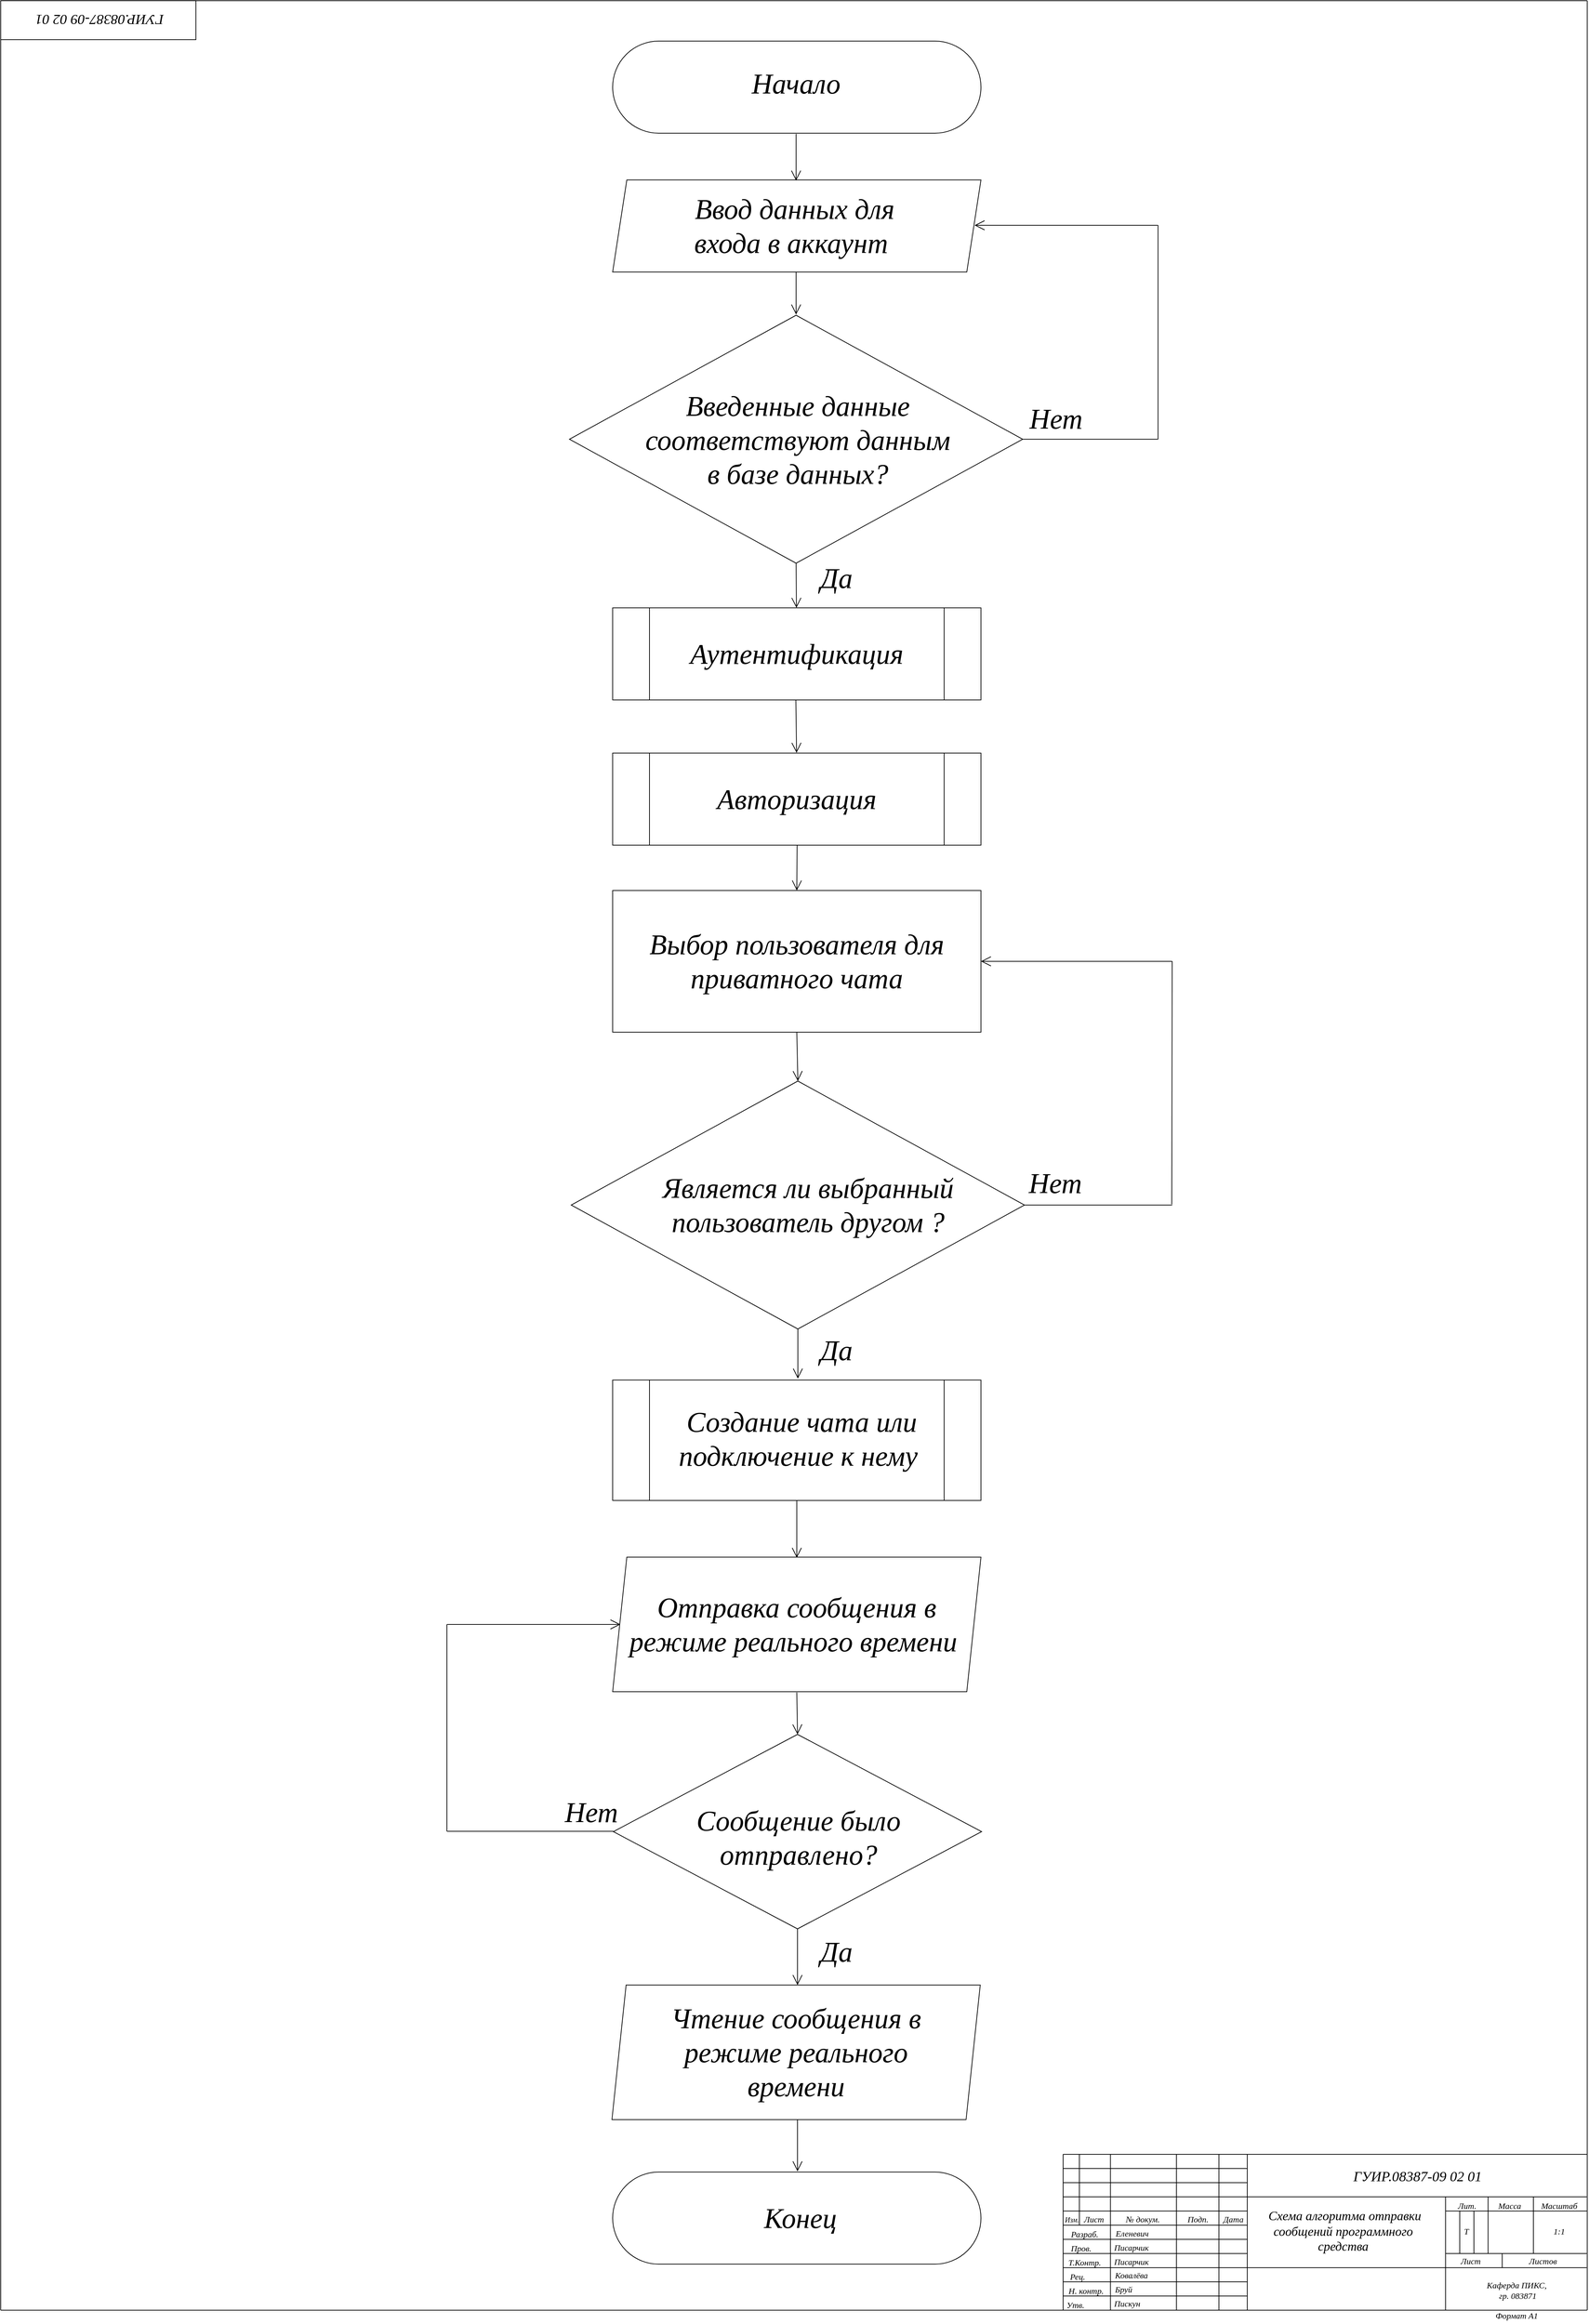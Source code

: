 <mxfile version="22.1.11" type="device">
  <diagram name="Страница — 1" id="rUoEkw3EwaUcdeqqLUP8">
    <mxGraphModel dx="7050" dy="4140" grid="1" gridSize="10" guides="1" tooltips="1" connect="1" arrows="1" fold="1" page="1" pageScale="1" pageWidth="2339" pageHeight="3300" math="0" shadow="0">
      <root>
        <mxCell id="0" />
        <mxCell id="1" parent="0" />
        <mxCell id="st2RlxZNLDCewE1ghR0t-10" value="" style="shape=process;whiteSpace=wrap;html=1;backgroundOutline=1;fontFamily=GOST type B;fontStyle=2" parent="1" vertex="1">
          <mxGeometry x="944" y="1967" width="520" height="170" as="geometry" />
        </mxCell>
        <mxCell id="st2RlxZNLDCewE1ghR0t-3" value="" style="shape=parallelogram;perimeter=parallelogramPerimeter;whiteSpace=wrap;html=1;fixedSize=1;fontFamily=GOST type B;fontStyle=2" parent="1" vertex="1">
          <mxGeometry x="944" y="273" width="520" height="130" as="geometry" />
        </mxCell>
        <mxCell id="st2RlxZNLDCewE1ghR0t-2" value="" style="rounded=1;whiteSpace=wrap;html=1;arcSize=50;fontFamily=GOST type B;fontStyle=2" parent="1" vertex="1">
          <mxGeometry x="944" y="3085" width="520" height="130" as="geometry" />
        </mxCell>
        <mxCell id="st2RlxZNLDCewE1ghR0t-1" value="" style="rounded=1;whiteSpace=wrap;html=1;arcSize=50;fontFamily=GOST type B;spacing=2;rotation=0;fontStyle=2" parent="1" vertex="1">
          <mxGeometry x="944" y="77" width="520" height="130" as="geometry" />
        </mxCell>
        <mxCell id="3B3FaR6OrWppaIp_lwUA-4" value="&lt;font style=&quot;font-size: 40px;&quot;&gt;Начало&lt;/font&gt;" style="text;html=1;strokeColor=none;fillColor=none;align=center;verticalAlign=middle;whiteSpace=wrap;rounded=0;fontFamily=GOST type B;fontStyle=2" parent="1" vertex="1">
          <mxGeometry x="1128" y="107" width="150" height="60" as="geometry" />
        </mxCell>
        <mxCell id="3B3FaR6OrWppaIp_lwUA-62" value="&lt;font style=&quot;font-size: 40px;&quot;&gt;Создание чата или подключение к нему&amp;nbsp;&lt;/font&gt;" style="text;html=1;strokeColor=none;fillColor=none;align=center;verticalAlign=middle;whiteSpace=wrap;rounded=0;fontFamily=GOST type B;fontStyle=2" parent="1" vertex="1">
          <mxGeometry x="987.12" y="1987.5" width="447.5" height="125" as="geometry" />
        </mxCell>
        <mxCell id="3B3FaR6OrWppaIp_lwUA-81" value="&lt;font style=&quot;font-size: 40px;&quot;&gt;Конец&lt;/font&gt;" style="text;html=1;strokeColor=none;fillColor=none;align=center;verticalAlign=middle;whiteSpace=wrap;rounded=0;fontFamily=GOST type B;fontStyle=2" parent="1" vertex="1">
          <mxGeometry x="1178.5" y="3135" width="60" height="30" as="geometry" />
        </mxCell>
        <mxCell id="3B3FaR6OrWppaIp_lwUA-92" value="" style="endArrow=none;html=1;rounded=0;fontFamily=GOST type B;fontStyle=2" parent="1" edge="1">
          <mxGeometry width="50" height="50" relative="1" as="geometry">
            <mxPoint x="80" y="3280" as="sourcePoint" />
            <mxPoint x="80" y="20" as="targetPoint" />
          </mxGeometry>
        </mxCell>
        <mxCell id="3B3FaR6OrWppaIp_lwUA-93" value="" style="endArrow=none;html=1;rounded=0;fontFamily=GOST type B;fontStyle=2" parent="1" edge="1">
          <mxGeometry width="50" height="50" relative="1" as="geometry">
            <mxPoint x="80" y="20" as="sourcePoint" />
            <mxPoint x="2320" y="20" as="targetPoint" />
          </mxGeometry>
        </mxCell>
        <mxCell id="3B3FaR6OrWppaIp_lwUA-94" value="" style="endArrow=none;html=1;rounded=0;fontFamily=GOST type B;fontStyle=2" parent="1" edge="1">
          <mxGeometry width="50" height="50" relative="1" as="geometry">
            <mxPoint x="2320" y="3280" as="sourcePoint" />
            <mxPoint x="2320" y="20" as="targetPoint" />
          </mxGeometry>
        </mxCell>
        <mxCell id="3B3FaR6OrWppaIp_lwUA-95" value="" style="endArrow=none;html=1;rounded=0;fontFamily=GOST type B;fontStyle=2" parent="1" edge="1">
          <mxGeometry width="50" height="50" relative="1" as="geometry">
            <mxPoint x="80" y="3280" as="sourcePoint" />
            <mxPoint x="2320" y="3280" as="targetPoint" />
          </mxGeometry>
        </mxCell>
        <mxCell id="3B3FaR6OrWppaIp_lwUA-96" value="" style="group;labelBackgroundColor=none;fontFamily=GOST type B;fontStyle=2" parent="1" vertex="1" connectable="0">
          <mxGeometry x="1580" y="3060" width="740" height="238" as="geometry" />
        </mxCell>
        <mxCell id="3B3FaR6OrWppaIp_lwUA-97" value="" style="endArrow=none;html=1;rounded=0;labelBackgroundColor=none;fontColor=default;fontFamily=GOST type B;fontStyle=2" parent="3B3FaR6OrWppaIp_lwUA-96" edge="1">
          <mxGeometry width="50" height="50" relative="1" as="geometry">
            <mxPoint y="220" as="sourcePoint" />
            <mxPoint as="targetPoint" />
          </mxGeometry>
        </mxCell>
        <mxCell id="3B3FaR6OrWppaIp_lwUA-98" value="" style="endArrow=none;html=1;rounded=0;labelBackgroundColor=none;fontColor=default;fontFamily=GOST type B;fontStyle=2" parent="3B3FaR6OrWppaIp_lwUA-96" edge="1">
          <mxGeometry width="50" height="50" relative="1" as="geometry">
            <mxPoint as="sourcePoint" />
            <mxPoint x="740" as="targetPoint" />
          </mxGeometry>
        </mxCell>
        <mxCell id="3B3FaR6OrWppaIp_lwUA-99" value="" style="endArrow=none;html=1;rounded=0;labelBackgroundColor=none;fontColor=default;fontFamily=GOST type B;fontStyle=2" parent="3B3FaR6OrWppaIp_lwUA-96" edge="1">
          <mxGeometry width="50" height="50" relative="1" as="geometry">
            <mxPoint x="540" y="220.01" as="sourcePoint" />
            <mxPoint x="540" y="60.01" as="targetPoint" />
          </mxGeometry>
        </mxCell>
        <mxCell id="3B3FaR6OrWppaIp_lwUA-100" value="" style="endArrow=none;html=1;rounded=0;labelBackgroundColor=none;fontColor=default;fontFamily=GOST type B;fontStyle=2" parent="3B3FaR6OrWppaIp_lwUA-96" edge="1">
          <mxGeometry width="50" height="50" relative="1" as="geometry">
            <mxPoint x="260" y="220" as="sourcePoint" />
            <mxPoint x="260" as="targetPoint" />
          </mxGeometry>
        </mxCell>
        <mxCell id="3B3FaR6OrWppaIp_lwUA-101" value="" style="endArrow=none;html=1;rounded=0;labelBackgroundColor=none;fontColor=default;fontFamily=GOST type B;fontStyle=2" parent="3B3FaR6OrWppaIp_lwUA-96" edge="1">
          <mxGeometry width="50" height="50" relative="1" as="geometry">
            <mxPoint x="220" y="220" as="sourcePoint" />
            <mxPoint x="220" as="targetPoint" />
          </mxGeometry>
        </mxCell>
        <mxCell id="3B3FaR6OrWppaIp_lwUA-102" value="" style="endArrow=none;html=1;rounded=0;labelBackgroundColor=none;fontColor=default;fontFamily=GOST type B;fontStyle=2" parent="3B3FaR6OrWppaIp_lwUA-96" edge="1">
          <mxGeometry width="50" height="50" relative="1" as="geometry">
            <mxPoint x="160" y="220.01" as="sourcePoint" />
            <mxPoint x="160" y="0.01" as="targetPoint" />
          </mxGeometry>
        </mxCell>
        <mxCell id="3B3FaR6OrWppaIp_lwUA-103" value="" style="endArrow=none;html=1;rounded=0;labelBackgroundColor=none;fontColor=default;fontFamily=GOST type B;fontStyle=2" parent="3B3FaR6OrWppaIp_lwUA-96" edge="1">
          <mxGeometry width="50" height="50" relative="1" as="geometry">
            <mxPoint x="66.83" y="220.01" as="sourcePoint" />
            <mxPoint x="66.83" y="0.01" as="targetPoint" />
          </mxGeometry>
        </mxCell>
        <mxCell id="3B3FaR6OrWppaIp_lwUA-104" value="" style="endArrow=none;html=1;rounded=0;labelBackgroundColor=none;fontColor=default;fontFamily=GOST type B;fontStyle=2" parent="3B3FaR6OrWppaIp_lwUA-96" edge="1">
          <mxGeometry width="50" height="50" relative="1" as="geometry">
            <mxPoint x="23" y="100" as="sourcePoint" />
            <mxPoint x="23" as="targetPoint" />
          </mxGeometry>
        </mxCell>
        <mxCell id="3B3FaR6OrWppaIp_lwUA-105" value="" style="endArrow=none;html=1;rounded=0;labelBackgroundColor=none;fontColor=default;fontFamily=GOST type B;fontStyle=2" parent="3B3FaR6OrWppaIp_lwUA-96" edge="1">
          <mxGeometry width="50" height="50" relative="1" as="geometry">
            <mxPoint x="260" y="20" as="sourcePoint" />
            <mxPoint y="20" as="targetPoint" />
          </mxGeometry>
        </mxCell>
        <mxCell id="3B3FaR6OrWppaIp_lwUA-106" value="" style="endArrow=none;html=1;rounded=0;labelBackgroundColor=none;fontColor=default;fontFamily=GOST type B;fontStyle=2" parent="3B3FaR6OrWppaIp_lwUA-96" edge="1">
          <mxGeometry width="50" height="50" relative="1" as="geometry">
            <mxPoint x="260" y="40" as="sourcePoint" />
            <mxPoint y="40" as="targetPoint" />
          </mxGeometry>
        </mxCell>
        <mxCell id="3B3FaR6OrWppaIp_lwUA-107" value="" style="endArrow=none;html=1;rounded=0;labelBackgroundColor=none;fontColor=default;fontFamily=GOST type B;fontStyle=2" parent="3B3FaR6OrWppaIp_lwUA-96" edge="1">
          <mxGeometry width="50" height="50" relative="1" as="geometry">
            <mxPoint x="260" y="60" as="sourcePoint" />
            <mxPoint y="60" as="targetPoint" />
          </mxGeometry>
        </mxCell>
        <mxCell id="3B3FaR6OrWppaIp_lwUA-108" value="" style="endArrow=none;html=1;rounded=0;fontFamily=GOST type B;labelBackgroundColor=none;fontColor=default;fontStyle=2" parent="3B3FaR6OrWppaIp_lwUA-96" edge="1">
          <mxGeometry width="50" height="50" relative="1" as="geometry">
            <mxPoint x="260" y="80" as="sourcePoint" />
            <mxPoint y="80" as="targetPoint" />
          </mxGeometry>
        </mxCell>
        <mxCell id="3B3FaR6OrWppaIp_lwUA-109" value="" style="endArrow=none;html=1;rounded=0;fontFamily=GOST type B;labelBackgroundColor=none;fontColor=default;fontStyle=2" parent="3B3FaR6OrWppaIp_lwUA-96" edge="1">
          <mxGeometry width="50" height="50" relative="1" as="geometry">
            <mxPoint x="260" y="100" as="sourcePoint" />
            <mxPoint y="100" as="targetPoint" />
          </mxGeometry>
        </mxCell>
        <mxCell id="3B3FaR6OrWppaIp_lwUA-110" value="" style="endArrow=none;html=1;rounded=0;fontFamily=GOST type B;labelBackgroundColor=none;fontColor=default;fontStyle=2" parent="3B3FaR6OrWppaIp_lwUA-96" edge="1">
          <mxGeometry width="50" height="50" relative="1" as="geometry">
            <mxPoint x="260" y="120" as="sourcePoint" />
            <mxPoint y="120" as="targetPoint" />
          </mxGeometry>
        </mxCell>
        <mxCell id="3B3FaR6OrWppaIp_lwUA-111" value="" style="endArrow=none;html=1;rounded=0;fontFamily=GOST type B;labelBackgroundColor=none;fontColor=default;fontStyle=2" parent="3B3FaR6OrWppaIp_lwUA-96" edge="1">
          <mxGeometry width="50" height="50" relative="1" as="geometry">
            <mxPoint x="260" y="140" as="sourcePoint" />
            <mxPoint y="140" as="targetPoint" />
          </mxGeometry>
        </mxCell>
        <mxCell id="3B3FaR6OrWppaIp_lwUA-112" value="" style="endArrow=none;html=1;rounded=0;fontFamily=GOST type B;labelBackgroundColor=none;fontColor=default;fontStyle=2" parent="3B3FaR6OrWppaIp_lwUA-96" edge="1">
          <mxGeometry width="50" height="50" relative="1" as="geometry">
            <mxPoint x="260" y="160" as="sourcePoint" />
            <mxPoint y="160" as="targetPoint" />
          </mxGeometry>
        </mxCell>
        <mxCell id="3B3FaR6OrWppaIp_lwUA-113" value="" style="endArrow=none;html=1;rounded=0;fontFamily=GOST type B;labelBackgroundColor=none;fontColor=default;fontStyle=2" parent="3B3FaR6OrWppaIp_lwUA-96" edge="1">
          <mxGeometry width="50" height="50" relative="1" as="geometry">
            <mxPoint x="260" y="180" as="sourcePoint" />
            <mxPoint y="180" as="targetPoint" />
          </mxGeometry>
        </mxCell>
        <mxCell id="3B3FaR6OrWppaIp_lwUA-114" value="" style="endArrow=none;html=1;rounded=0;fontFamily=GOST type B;labelBackgroundColor=none;fontColor=default;fontStyle=2" parent="3B3FaR6OrWppaIp_lwUA-96" edge="1">
          <mxGeometry width="50" height="50" relative="1" as="geometry">
            <mxPoint x="260" y="200" as="sourcePoint" />
            <mxPoint y="200" as="targetPoint" />
          </mxGeometry>
        </mxCell>
        <mxCell id="3B3FaR6OrWppaIp_lwUA-115" value="" style="endArrow=none;html=1;rounded=0;exitX=0.93;exitY=0.476;exitDx=0;exitDy=0;exitPerimeter=0;labelBackgroundColor=none;fontColor=default;fontFamily=GOST type B;fontStyle=2" parent="3B3FaR6OrWppaIp_lwUA-96" edge="1">
          <mxGeometry width="50" height="50" relative="1" as="geometry">
            <mxPoint x="739.254" y="60.009" as="sourcePoint" />
            <mxPoint x="260" y="60" as="targetPoint" />
          </mxGeometry>
        </mxCell>
        <mxCell id="3B3FaR6OrWppaIp_lwUA-116" value="" style="endArrow=none;html=1;rounded=0;exitX=0.93;exitY=0.476;exitDx=0;exitDy=0;exitPerimeter=0;labelBackgroundColor=none;fontColor=default;fontFamily=GOST type B;fontStyle=2" parent="3B3FaR6OrWppaIp_lwUA-96" edge="1">
          <mxGeometry width="50" height="50" relative="1" as="geometry">
            <mxPoint x="739.264" y="160.009" as="sourcePoint" />
            <mxPoint x="260.01" y="160" as="targetPoint" />
          </mxGeometry>
        </mxCell>
        <mxCell id="3B3FaR6OrWppaIp_lwUA-117" value="" style="endArrow=none;html=1;rounded=0;labelBackgroundColor=none;fontColor=default;fontFamily=GOST type B;fontStyle=2" parent="3B3FaR6OrWppaIp_lwUA-96" edge="1">
          <mxGeometry width="50" height="50" relative="1" as="geometry">
            <mxPoint x="740" y="80" as="sourcePoint" />
            <mxPoint x="540" y="80" as="targetPoint" />
          </mxGeometry>
        </mxCell>
        <mxCell id="3B3FaR6OrWppaIp_lwUA-118" value="" style="endArrow=none;html=1;rounded=0;labelBackgroundColor=none;fontColor=default;fontFamily=GOST type B;fontStyle=2" parent="3B3FaR6OrWppaIp_lwUA-96" edge="1">
          <mxGeometry width="50" height="50" relative="1" as="geometry">
            <mxPoint x="739.26" y="140" as="sourcePoint" />
            <mxPoint x="540" y="140" as="targetPoint" />
          </mxGeometry>
        </mxCell>
        <mxCell id="3B3FaR6OrWppaIp_lwUA-119" value="" style="endArrow=none;html=1;rounded=0;labelBackgroundColor=none;fontColor=default;fontFamily=GOST type B;fontStyle=2" parent="3B3FaR6OrWppaIp_lwUA-96" edge="1">
          <mxGeometry width="50" height="50" relative="1" as="geometry">
            <mxPoint x="560" y="140" as="sourcePoint" />
            <mxPoint x="560" y="80" as="targetPoint" />
          </mxGeometry>
        </mxCell>
        <mxCell id="3B3FaR6OrWppaIp_lwUA-120" value="" style="endArrow=none;html=1;rounded=0;labelBackgroundColor=none;fontColor=default;fontFamily=GOST type B;fontStyle=2" parent="3B3FaR6OrWppaIp_lwUA-96" edge="1">
          <mxGeometry width="50" height="50" relative="1" as="geometry">
            <mxPoint x="580" y="140" as="sourcePoint" />
            <mxPoint x="580" y="80" as="targetPoint" />
          </mxGeometry>
        </mxCell>
        <mxCell id="3B3FaR6OrWppaIp_lwUA-121" value="" style="endArrow=none;html=1;rounded=0;labelBackgroundColor=none;fontColor=default;fontFamily=GOST type B;fontStyle=2" parent="3B3FaR6OrWppaIp_lwUA-96" edge="1">
          <mxGeometry width="50" height="50" relative="1" as="geometry">
            <mxPoint x="600" y="140" as="sourcePoint" />
            <mxPoint x="600" y="60" as="targetPoint" />
          </mxGeometry>
        </mxCell>
        <mxCell id="3B3FaR6OrWppaIp_lwUA-122" value="" style="endArrow=none;html=1;rounded=0;labelBackgroundColor=none;fontColor=default;fontFamily=GOST type B;fontStyle=2" parent="3B3FaR6OrWppaIp_lwUA-96" edge="1">
          <mxGeometry width="50" height="50" relative="1" as="geometry">
            <mxPoint x="664" y="140" as="sourcePoint" />
            <mxPoint x="664" y="60" as="targetPoint" />
          </mxGeometry>
        </mxCell>
        <mxCell id="3B3FaR6OrWppaIp_lwUA-123" value="" style="endArrow=none;html=1;rounded=0;labelBackgroundColor=none;fontColor=default;fontFamily=GOST type B;fontStyle=2" parent="3B3FaR6OrWppaIp_lwUA-96" edge="1">
          <mxGeometry width="50" height="50" relative="1" as="geometry">
            <mxPoint x="620" y="160" as="sourcePoint" />
            <mxPoint x="620" y="140" as="targetPoint" />
          </mxGeometry>
        </mxCell>
        <mxCell id="3B3FaR6OrWppaIp_lwUA-124" value="&lt;font style=&quot;font-size: 10px;&quot;&gt;&lt;span&gt;Изм.&lt;/span&gt;&lt;/font&gt;" style="text;html=1;align=center;verticalAlign=middle;resizable=0;points=[];autosize=1;strokeColor=none;fillColor=none;fontFamily=GOST type B;labelBackgroundColor=none;fontStyle=2" parent="3B3FaR6OrWppaIp_lwUA-96" vertex="1">
          <mxGeometry x="-8" y="77" width="40" height="30" as="geometry" />
        </mxCell>
        <mxCell id="3B3FaR6OrWppaIp_lwUA-125" value="&lt;font&gt;&lt;span&gt;Т.Контр.&lt;/span&gt;&lt;/font&gt;" style="text;html=1;align=center;verticalAlign=middle;resizable=0;points=[];autosize=1;strokeColor=none;fillColor=none;fontFamily=GOST type B;labelBackgroundColor=none;fontStyle=2" parent="3B3FaR6OrWppaIp_lwUA-96" vertex="1">
          <mxGeometry x="-5" y="138" width="70" height="30" as="geometry" />
        </mxCell>
        <mxCell id="3B3FaR6OrWppaIp_lwUA-126" value="&lt;font&gt;&lt;span&gt;Рец&lt;/span&gt;&lt;/font&gt;." style="text;html=1;align=center;verticalAlign=middle;resizable=0;points=[];autosize=1;strokeColor=none;fillColor=none;fontFamily=GOST type B;labelBackgroundColor=none;fontStyle=2" parent="3B3FaR6OrWppaIp_lwUA-96" vertex="1">
          <mxGeometry y="158" width="40" height="30" as="geometry" />
        </mxCell>
        <mxCell id="3B3FaR6OrWppaIp_lwUA-127" value="&lt;span&gt;&lt;font&gt;Н. контр.&lt;/font&gt;&lt;/span&gt;" style="text;html=1;align=center;verticalAlign=middle;resizable=0;points=[];autosize=1;strokeColor=none;fillColor=none;fontFamily=GOST type B;labelBackgroundColor=none;fontStyle=2" parent="3B3FaR6OrWppaIp_lwUA-96" vertex="1">
          <mxGeometry x="-3" y="178" width="70" height="30" as="geometry" />
        </mxCell>
        <mxCell id="3B3FaR6OrWppaIp_lwUA-128" value="&lt;font&gt;&lt;span&gt;Утв&lt;/span&gt;&lt;/font&gt;." style="text;html=1;align=center;verticalAlign=middle;resizable=0;points=[];autosize=1;strokeColor=none;fillColor=none;labelBackgroundColor=none;fontFamily=GOST type B;fontStyle=2" parent="3B3FaR6OrWppaIp_lwUA-96" vertex="1">
          <mxGeometry x="-8" y="198" width="50" height="30" as="geometry" />
        </mxCell>
        <mxCell id="3B3FaR6OrWppaIp_lwUA-129" value="&lt;span&gt;&lt;font&gt;№ докум.&lt;/font&gt;&lt;/span&gt;" style="text;html=1;align=center;verticalAlign=middle;resizable=0;points=[];autosize=1;strokeColor=none;fillColor=none;fontFamily=GOST type B;labelBackgroundColor=none;fontStyle=2" parent="3B3FaR6OrWppaIp_lwUA-96" vertex="1">
          <mxGeometry x="77" y="77" width="70" height="30" as="geometry" />
        </mxCell>
        <mxCell id="3B3FaR6OrWppaIp_lwUA-130" value="&lt;font&gt;&lt;span&gt;Еленевич&amp;nbsp;&amp;nbsp;&lt;/span&gt;&lt;/font&gt;" style="text;html=1;align=center;verticalAlign=middle;resizable=0;points=[];autosize=1;strokeColor=none;fillColor=none;fontFamily=GOST type B;labelBackgroundColor=none;fontStyle=2" parent="3B3FaR6OrWppaIp_lwUA-96" vertex="1">
          <mxGeometry x="60" y="97" width="80" height="30" as="geometry" />
        </mxCell>
        <mxCell id="3B3FaR6OrWppaIp_lwUA-131" value="&lt;span&gt;Писарчик&lt;/span&gt;" style="text;html=1;align=center;verticalAlign=middle;resizable=0;points=[];autosize=1;strokeColor=none;fillColor=none;fontFamily=GOST type B;labelBackgroundColor=none;fontStyle=2" parent="3B3FaR6OrWppaIp_lwUA-96" vertex="1">
          <mxGeometry x="61" y="117" width="70" height="30" as="geometry" />
        </mxCell>
        <mxCell id="3B3FaR6OrWppaIp_lwUA-132" value="&lt;font&gt;&lt;span&gt;Бруй&amp;nbsp;&amp;nbsp;&lt;/span&gt;&lt;/font&gt;" style="text;html=1;align=center;verticalAlign=middle;resizable=0;points=[];autosize=1;strokeColor=none;fillColor=none;fontFamily=GOST type B;labelBackgroundColor=none;fontStyle=2" parent="3B3FaR6OrWppaIp_lwUA-96" vertex="1">
          <mxGeometry x="58" y="176" width="60" height="30" as="geometry" />
        </mxCell>
        <mxCell id="3B3FaR6OrWppaIp_lwUA-133" value="&lt;font&gt;&lt;span&gt;Дата&lt;/span&gt;&lt;/font&gt;" style="text;html=1;align=center;verticalAlign=middle;resizable=0;points=[];autosize=1;strokeColor=none;fillColor=none;fontFamily=GOST type B;labelBackgroundColor=none;fontStyle=2" parent="3B3FaR6OrWppaIp_lwUA-96" vertex="1">
          <mxGeometry x="215" y="77" width="50" height="30" as="geometry" />
        </mxCell>
        <mxCell id="3B3FaR6OrWppaIp_lwUA-134" value="&lt;span style=&quot;&quot;&gt;1:1&lt;/span&gt;" style="text;html=1;align=center;verticalAlign=middle;resizable=0;points=[];autosize=1;strokeColor=none;fillColor=none;labelBackgroundColor=none;fontFamily=GOST type B;fontStyle=2" parent="3B3FaR6OrWppaIp_lwUA-96" vertex="1">
          <mxGeometry x="685" y="94" width="30" height="30" as="geometry" />
        </mxCell>
        <mxCell id="3B3FaR6OrWppaIp_lwUA-135" value="&lt;span&gt;Каферда ПИКС,&lt;br&gt;&amp;nbsp;гр. 083871&lt;/span&gt;" style="text;html=1;align=center;verticalAlign=middle;resizable=0;points=[];autosize=1;strokeColor=none;fillColor=none;labelBackgroundColor=none;fontFamily=GOST type B;fontStyle=2" parent="3B3FaR6OrWppaIp_lwUA-96" vertex="1">
          <mxGeometry x="590" y="172" width="100" height="40" as="geometry" />
        </mxCell>
        <mxCell id="3B3FaR6OrWppaIp_lwUA-136" value="&lt;span&gt;&lt;font style=&quot;font-size: 20px;&quot;&gt;ГУИР.08387-09 02 01&lt;/font&gt;&lt;/span&gt;" style="text;html=1;align=center;verticalAlign=middle;resizable=0;points=[];autosize=1;strokeColor=none;fillColor=none;labelBackgroundColor=none;fontFamily=GOST type B;fontStyle=2" parent="3B3FaR6OrWppaIp_lwUA-96" vertex="1">
          <mxGeometry x="400" y="10" width="200" height="40" as="geometry" />
        </mxCell>
        <mxCell id="3B3FaR6OrWppaIp_lwUA-137" value="&lt;span style=&quot;font-size: 18px;&quot;&gt;&lt;font style=&quot;font-size: 18px;&quot;&gt;&amp;nbsp;Схема алгоритма отправки&lt;br&gt;сообщений программного&lt;br&gt;средства&lt;/font&gt;&lt;/span&gt;&lt;span style=&quot;font-size: 18px;&quot;&gt;&lt;font style=&quot;font-size: 18px;&quot;&gt;&lt;br&gt;&lt;/font&gt;&lt;/span&gt;" style="text;html=1;align=center;verticalAlign=middle;resizable=0;points=[];autosize=1;strokeColor=none;fillColor=none;labelBackgroundColor=none;fontFamily=GOST type B;fontStyle=2" parent="3B3FaR6OrWppaIp_lwUA-96" vertex="1">
          <mxGeometry x="275" y="69" width="240" height="80" as="geometry" />
        </mxCell>
        <mxCell id="3B3FaR6OrWppaIp_lwUA-138" value="&lt;span&gt;Формат А1&lt;/span&gt;" style="text;html=1;align=center;verticalAlign=middle;resizable=0;points=[];autosize=1;strokeColor=none;fillColor=none;spacing=0;labelBackgroundColor=none;fontFamily=GOST type B;fontStyle=2" parent="3B3FaR6OrWppaIp_lwUA-96" vertex="1">
          <mxGeometry x="600" y="218" width="80" height="20" as="geometry" />
        </mxCell>
        <mxCell id="3B3FaR6OrWppaIp_lwUA-139" value="&lt;span&gt;Лист&lt;/span&gt;" style="text;html=1;align=center;verticalAlign=middle;resizable=0;points=[];autosize=1;strokeColor=none;fillColor=none;fontFamily=GOST type B;fontStyle=2" parent="3B3FaR6OrWppaIp_lwUA-96" vertex="1">
          <mxGeometry x="18" y="77" width="50" height="30" as="geometry" />
        </mxCell>
        <mxCell id="3B3FaR6OrWppaIp_lwUA-140" value="&lt;font style=&quot;font-size: 12px;&quot;&gt;&lt;font style=&quot;font-size: 12px;&quot;&gt;&lt;span&gt;Разраб&lt;/span&gt;&lt;/font&gt;.&lt;/font&gt;" style="text;html=1;align=center;verticalAlign=middle;resizable=0;points=[];autosize=1;strokeColor=none;fillColor=none;fontFamily=GOST type B;labelBackgroundColor=none;fontStyle=2" parent="1" vertex="1">
          <mxGeometry x="1580" y="3158" width="60" height="30" as="geometry" />
        </mxCell>
        <mxCell id="3B3FaR6OrWppaIp_lwUA-141" value="&lt;span&gt;&lt;font&gt;Пров.&lt;/font&gt;&lt;/span&gt;" style="text;html=1;align=center;verticalAlign=middle;resizable=0;points=[];autosize=1;strokeColor=none;fillColor=none;fontFamily=GOST type B;labelBackgroundColor=none;fontStyle=2" parent="1" vertex="1">
          <mxGeometry x="1580" y="3178" width="50" height="30" as="geometry" />
        </mxCell>
        <mxCell id="3B3FaR6OrWppaIp_lwUA-142" value="&lt;span&gt;&lt;font&gt;Писарчик&lt;/font&gt;&lt;/span&gt;" style="text;html=1;align=center;verticalAlign=middle;resizable=0;points=[];autosize=1;strokeColor=none;fillColor=none;fontFamily=GOST type B;labelBackgroundColor=none;fontStyle=2" parent="1" vertex="1">
          <mxGeometry x="1641" y="3197" width="70" height="30" as="geometry" />
        </mxCell>
        <mxCell id="3B3FaR6OrWppaIp_lwUA-143" value="&lt;span&gt;Пискун&lt;/span&gt;" style="text;html=1;align=center;verticalAlign=middle;resizable=0;points=[];autosize=1;strokeColor=none;fillColor=none;fontFamily=GOST type B;labelBackgroundColor=none;fontStyle=2" parent="1" vertex="1">
          <mxGeometry x="1640" y="3256" width="60" height="30" as="geometry" />
        </mxCell>
        <mxCell id="3B3FaR6OrWppaIp_lwUA-144" value="&lt;span&gt;&lt;font&gt;Подп&lt;/font&gt;&lt;/span&gt;." style="text;html=1;align=center;verticalAlign=middle;resizable=0;points=[];autosize=1;strokeColor=none;fillColor=none;fontFamily=GOST type B;labelBackgroundColor=none;fontStyle=2" parent="1" vertex="1">
          <mxGeometry x="1745" y="3137" width="50" height="30" as="geometry" />
        </mxCell>
        <mxCell id="3B3FaR6OrWppaIp_lwUA-145" value="&lt;span&gt;Лит.&lt;/span&gt;" style="text;html=1;align=center;verticalAlign=middle;resizable=0;points=[];autosize=1;strokeColor=none;fillColor=none;labelBackgroundColor=none;fontFamily=GOST type B;fontStyle=2" parent="1" vertex="1">
          <mxGeometry x="2125" y="3118" width="50" height="30" as="geometry" />
        </mxCell>
        <mxCell id="3B3FaR6OrWppaIp_lwUA-146" value="&lt;span&gt;&lt;font&gt;Масса&lt;/font&gt;&lt;/span&gt;" style="text;html=1;align=center;verticalAlign=middle;resizable=0;points=[];autosize=1;strokeColor=none;fillColor=none;labelBackgroundColor=none;fontFamily=GOST type B;fontStyle=2" parent="1" vertex="1">
          <mxGeometry x="2185" y="3118" width="50" height="30" as="geometry" />
        </mxCell>
        <mxCell id="3B3FaR6OrWppaIp_lwUA-147" value="&lt;span&gt;Масштаб&lt;/span&gt;" style="text;html=1;align=center;verticalAlign=middle;resizable=0;points=[];autosize=1;strokeColor=none;fillColor=none;labelBackgroundColor=none;fontFamily=GOST type B;fontStyle=2" parent="1" vertex="1">
          <mxGeometry x="2245" y="3118" width="70" height="30" as="geometry" />
        </mxCell>
        <mxCell id="3B3FaR6OrWppaIp_lwUA-148" value="&lt;span&gt;Т&lt;/span&gt;" style="text;html=1;align=center;verticalAlign=middle;resizable=0;points=[];autosize=1;strokeColor=none;fillColor=none;labelBackgroundColor=none;fontFamily=GOST type B;fontStyle=2" parent="1" vertex="1">
          <mxGeometry x="2134" y="3154" width="30" height="30" as="geometry" />
        </mxCell>
        <mxCell id="3B3FaR6OrWppaIp_lwUA-149" value="&lt;span&gt;Лист&lt;/span&gt;" style="text;html=1;align=center;verticalAlign=middle;resizable=0;points=[];autosize=1;strokeColor=none;fillColor=none;labelBackgroundColor=none;fontFamily=GOST type B;fontStyle=2" parent="1" vertex="1">
          <mxGeometry x="2130" y="3196" width="50" height="30" as="geometry" />
        </mxCell>
        <mxCell id="3B3FaR6OrWppaIp_lwUA-150" value="&lt;span&gt;Листов&lt;/span&gt;" style="text;html=1;align=center;verticalAlign=middle;resizable=0;points=[];autosize=1;strokeColor=none;fillColor=none;labelBackgroundColor=none;fontFamily=GOST type B;fontStyle=2" parent="1" vertex="1">
          <mxGeometry x="2227" y="3196" width="60" height="30" as="geometry" />
        </mxCell>
        <mxCell id="3B3FaR6OrWppaIp_lwUA-154" value="&lt;span&gt;&lt;font style=&quot;font-size: 20px;&quot;&gt;ГУИР.08387-09 02 01&lt;/font&gt;&lt;/span&gt;" style="text;html=1;align=center;verticalAlign=middle;resizable=0;points=[];autosize=1;strokeColor=none;fillColor=none;flipH=1;flipV=1;rotation=180;fontFamily=GOST type B;fontStyle=2" parent="1" vertex="1">
          <mxGeometry x="120" y="27.44" width="200" height="40" as="geometry" />
        </mxCell>
        <mxCell id="Xw6Lpqs8m2RWPdleDSQT-4" value="" style="endArrow=open;endFill=1;endSize=12;html=1;rounded=0;exitX=0.498;exitY=1.003;exitDx=0;exitDy=0;exitPerimeter=0;entryX=0.498;entryY=-0.003;entryDx=0;entryDy=0;entryPerimeter=0;fontFamily=GOST type B;fontStyle=2" parent="1" edge="1">
          <mxGeometry width="160" relative="1" as="geometry">
            <mxPoint x="1202.68" y="1007.39" as="sourcePoint" />
            <mxPoint x="1203.68" y="1081.64" as="targetPoint" />
          </mxGeometry>
        </mxCell>
        <mxCell id="Xw6Lpqs8m2RWPdleDSQT-5" value="" style="endArrow=open;endFill=1;endSize=12;html=1;rounded=0;exitX=0.5;exitY=1;exitDx=0;exitDy=0;entryX=0.5;entryY=0;entryDx=0;entryDy=0;fontFamily=GOST type B;fontStyle=2" parent="1" target="Xw6Lpqs8m2RWPdleDSQT-12" edge="1">
          <mxGeometry width="160" relative="1" as="geometry">
            <mxPoint x="1204.5" y="1202" as="sourcePoint" />
            <mxPoint x="1226.5" y="1294" as="targetPoint" />
          </mxGeometry>
        </mxCell>
        <mxCell id="Xw6Lpqs8m2RWPdleDSQT-10" value="" style="rhombus;whiteSpace=wrap;html=1;fontFamily=GOST type B;fontStyle=2" parent="1" vertex="1">
          <mxGeometry x="883" y="464" width="640" height="350" as="geometry" />
        </mxCell>
        <mxCell id="Xw6Lpqs8m2RWPdleDSQT-11" value="&lt;font style=&quot;font-size: 40px;&quot;&gt;Введенные данные соответствуют данным в базе данных?&lt;/font&gt;" style="text;html=1;strokeColor=none;fillColor=none;align=center;verticalAlign=middle;whiteSpace=wrap;rounded=0;fontFamily=GOST type B;fontStyle=2" parent="1" vertex="1">
          <mxGeometry x="984.25" y="552" width="442.5" height="175" as="geometry" />
        </mxCell>
        <mxCell id="Xw6Lpqs8m2RWPdleDSQT-12" value="&lt;span style=&quot;font-size: 40px;&quot;&gt;Выбор пользователя для приватного чата&lt;/span&gt;" style="rounded=0;whiteSpace=wrap;html=1;fontFamily=GOST type B;fontStyle=2" parent="1" vertex="1">
          <mxGeometry x="944" y="1276" width="520" height="200" as="geometry" />
        </mxCell>
        <mxCell id="Xw6Lpqs8m2RWPdleDSQT-13" value="" style="rhombus;whiteSpace=wrap;html=1;fontFamily=GOST type B;fontStyle=2" parent="1" vertex="1">
          <mxGeometry x="885.5" y="1545" width="640" height="350" as="geometry" />
        </mxCell>
        <mxCell id="Xw6Lpqs8m2RWPdleDSQT-14" value="&lt;span style=&quot;font-size: 40px;&quot;&gt;Является ли выбранный пользователь другом ?&lt;/span&gt;" style="text;html=1;strokeColor=none;fillColor=none;align=center;verticalAlign=middle;whiteSpace=wrap;rounded=0;fontFamily=GOST type B;fontStyle=2" parent="1" vertex="1">
          <mxGeometry x="973" y="1626.5" width="494.25" height="187" as="geometry" />
        </mxCell>
        <mxCell id="Xw6Lpqs8m2RWPdleDSQT-15" value="" style="rhombus;whiteSpace=wrap;html=1;fontFamily=GOST type B;fontStyle=2" parent="1" vertex="1">
          <mxGeometry x="945" y="2467.25" width="520" height="274.5" as="geometry" />
        </mxCell>
        <mxCell id="Xw6Lpqs8m2RWPdleDSQT-16" value="&lt;span style=&quot;font-size: 40px;&quot;&gt;Сообщение было отправлено?&lt;/span&gt;" style="text;html=1;strokeColor=none;fillColor=none;align=center;verticalAlign=middle;whiteSpace=wrap;rounded=0;fontFamily=GOST type B;fontStyle=2" parent="1" vertex="1">
          <mxGeometry x="984.5" y="2525" width="442.5" height="175" as="geometry" />
        </mxCell>
        <mxCell id="Xw6Lpqs8m2RWPdleDSQT-23" value="" style="endArrow=open;endFill=1;endSize=12;html=1;rounded=0;exitX=0.5;exitY=1;exitDx=0;exitDy=0;entryX=0.5;entryY=0;entryDx=0;entryDy=0;fontFamily=GOST type B;fontStyle=2" parent="1" source="Xw6Lpqs8m2RWPdleDSQT-10" edge="1">
          <mxGeometry width="160" relative="1" as="geometry">
            <mxPoint x="1203" y="824" as="sourcePoint" />
            <mxPoint x="1203.5" y="877" as="targetPoint" />
          </mxGeometry>
        </mxCell>
        <mxCell id="Xw6Lpqs8m2RWPdleDSQT-24" value="" style="endArrow=open;endFill=1;endSize=12;html=1;rounded=0;exitX=0.5;exitY=1;exitDx=0;exitDy=0;entryX=0.5;entryY=0;entryDx=0;entryDy=0;fontFamily=GOST type B;fontStyle=2" parent="1" edge="1">
          <mxGeometry width="160" relative="1" as="geometry">
            <mxPoint x="1203" y="403" as="sourcePoint" />
            <mxPoint x="1203" y="463" as="targetPoint" />
          </mxGeometry>
        </mxCell>
        <mxCell id="Xw6Lpqs8m2RWPdleDSQT-25" value="" style="endArrow=open;endFill=1;endSize=12;html=1;rounded=0;exitX=0.5;exitY=1;exitDx=0;exitDy=0;entryX=0.5;entryY=0;entryDx=0;entryDy=0;exitPerimeter=0;fontFamily=GOST type B;fontStyle=2" parent="1" edge="1">
          <mxGeometry width="160" relative="1" as="geometry">
            <mxPoint x="1203" y="208" as="sourcePoint" />
            <mxPoint x="1203" y="274" as="targetPoint" />
          </mxGeometry>
        </mxCell>
        <mxCell id="Xw6Lpqs8m2RWPdleDSQT-26" value="" style="endArrow=open;endFill=1;endSize=12;html=1;rounded=0;entryX=0.5;entryY=0;entryDx=0;entryDy=0;exitX=0.5;exitY=1;exitDx=0;exitDy=0;fontFamily=GOST type B;fontStyle=2" parent="1" source="Xw6Lpqs8m2RWPdleDSQT-12" target="Xw6Lpqs8m2RWPdleDSQT-13" edge="1">
          <mxGeometry width="160" relative="1" as="geometry">
            <mxPoint x="1194" y="1524" as="sourcePoint" />
            <mxPoint x="1203.5" y="1614" as="targetPoint" />
          </mxGeometry>
        </mxCell>
        <mxCell id="Xw6Lpqs8m2RWPdleDSQT-28" value="" style="endArrow=open;endFill=1;endSize=12;html=1;rounded=0;exitX=0.5;exitY=1;exitDx=0;exitDy=0;entryX=0.5;entryY=0;entryDx=0;entryDy=0;fontFamily=GOST type B;fontStyle=2" parent="1" source="Xw6Lpqs8m2RWPdleDSQT-13" edge="1">
          <mxGeometry width="160" relative="1" as="geometry">
            <mxPoint x="1244" y="1962.5" as="sourcePoint" />
            <mxPoint x="1205.5" y="1965" as="targetPoint" />
          </mxGeometry>
        </mxCell>
        <mxCell id="Xw6Lpqs8m2RWPdleDSQT-29" value="" style="endArrow=open;endFill=1;endSize=12;html=1;rounded=0;exitX=0.5;exitY=1;exitDx=0;exitDy=0;entryX=0.5;entryY=0;entryDx=0;entryDy=0;fontFamily=GOST type B;fontStyle=2" parent="1" source="st2RlxZNLDCewE1ghR0t-10" edge="1">
          <mxGeometry width="160" relative="1" as="geometry">
            <mxPoint x="1205.5" y="2115" as="sourcePoint" />
            <mxPoint x="1204" y="2218" as="targetPoint" />
          </mxGeometry>
        </mxCell>
        <mxCell id="Xw6Lpqs8m2RWPdleDSQT-30" value="" style="endArrow=open;endFill=1;endSize=12;html=1;rounded=0;exitX=0.5;exitY=1;exitDx=0;exitDy=0;entryX=0.5;entryY=0;entryDx=0;entryDy=0;fontFamily=GOST type B;fontStyle=2" parent="1" target="Xw6Lpqs8m2RWPdleDSQT-15" edge="1">
          <mxGeometry width="160" relative="1" as="geometry">
            <mxPoint x="1204" y="2408" as="sourcePoint" />
            <mxPoint x="1214.42" y="2608" as="targetPoint" />
          </mxGeometry>
        </mxCell>
        <mxCell id="Xw6Lpqs8m2RWPdleDSQT-33" value="" style="endArrow=open;endFill=1;endSize=12;html=1;rounded=0;entryX=1;entryY=0.5;entryDx=0;entryDy=0;fontFamily=GOST type B;fontStyle=2" parent="1" edge="1">
          <mxGeometry width="160" relative="1" as="geometry">
            <mxPoint x="1714" y="337" as="sourcePoint" />
            <mxPoint x="1455" y="337.0" as="targetPoint" />
          </mxGeometry>
        </mxCell>
        <mxCell id="Xw6Lpqs8m2RWPdleDSQT-34" value="" style="endArrow=none;html=1;rounded=0;exitX=1;exitY=0.5;exitDx=0;exitDy=0;fontFamily=GOST type B;fontStyle=2" parent="1" source="Xw6Lpqs8m2RWPdleDSQT-10" edge="1">
          <mxGeometry width="50" height="50" relative="1" as="geometry">
            <mxPoint x="1525.5" y="647" as="sourcePoint" />
            <mxPoint x="1714" y="639" as="targetPoint" />
          </mxGeometry>
        </mxCell>
        <mxCell id="Xw6Lpqs8m2RWPdleDSQT-35" value="" style="endArrow=none;html=1;rounded=0;fontFamily=GOST type B;fontStyle=2" parent="1" edge="1">
          <mxGeometry width="50" height="50" relative="1" as="geometry">
            <mxPoint x="1714" y="639" as="sourcePoint" />
            <mxPoint x="1714" y="337" as="targetPoint" />
          </mxGeometry>
        </mxCell>
        <mxCell id="Xw6Lpqs8m2RWPdleDSQT-37" value="" style="endArrow=open;endFill=1;endSize=12;html=1;rounded=0;entryX=1;entryY=0.5;entryDx=0;entryDy=0;fontFamily=GOST type B;fontStyle=2" parent="1" edge="1">
          <mxGeometry width="160" relative="1" as="geometry">
            <mxPoint x="1734" y="1376" as="sourcePoint" />
            <mxPoint x="1464" y="1376" as="targetPoint" />
          </mxGeometry>
        </mxCell>
        <mxCell id="Xw6Lpqs8m2RWPdleDSQT-38" value="" style="endArrow=none;html=1;rounded=0;exitX=1;exitY=0.5;exitDx=0;exitDy=0;fontFamily=GOST type B;fontStyle=2" parent="1" source="Xw6Lpqs8m2RWPdleDSQT-13" edge="1">
          <mxGeometry width="50" height="50" relative="1" as="geometry">
            <mxPoint x="1542.39" y="1719" as="sourcePoint" />
            <mxPoint x="1734" y="1720" as="targetPoint" />
          </mxGeometry>
        </mxCell>
        <mxCell id="Xw6Lpqs8m2RWPdleDSQT-39" value="" style="endArrow=none;html=1;rounded=0;fontFamily=GOST type B;fontStyle=2" parent="1" edge="1">
          <mxGeometry width="50" height="50" relative="1" as="geometry">
            <mxPoint x="1733.39" y="1719" as="sourcePoint" />
            <mxPoint x="1734" y="1376" as="targetPoint" />
          </mxGeometry>
        </mxCell>
        <mxCell id="Xw6Lpqs8m2RWPdleDSQT-40" value="" style="endArrow=open;endFill=1;endSize=12;html=1;rounded=0;fontFamily=GOST type B;fontStyle=2" parent="1" edge="1">
          <mxGeometry width="160" relative="1" as="geometry">
            <mxPoint x="710" y="2312" as="sourcePoint" />
            <mxPoint x="955" y="2312" as="targetPoint" />
          </mxGeometry>
        </mxCell>
        <mxCell id="Xw6Lpqs8m2RWPdleDSQT-42" value="" style="endArrow=none;html=1;rounded=0;entryX=0;entryY=0.5;entryDx=0;entryDy=0;fontFamily=GOST type B;fontStyle=2" parent="1" edge="1">
          <mxGeometry width="50" height="50" relative="1" as="geometry">
            <mxPoint x="710" y="2604" as="sourcePoint" />
            <mxPoint x="945" y="2604" as="targetPoint" />
          </mxGeometry>
        </mxCell>
        <mxCell id="Xw6Lpqs8m2RWPdleDSQT-44" value="" style="endArrow=none;html=1;rounded=0;fontFamily=GOST type B;fontStyle=2" parent="1" edge="1">
          <mxGeometry width="50" height="50" relative="1" as="geometry">
            <mxPoint x="710" y="2604" as="sourcePoint" />
            <mxPoint x="710" y="2312" as="targetPoint" />
          </mxGeometry>
        </mxCell>
        <mxCell id="Xw6Lpqs8m2RWPdleDSQT-48" value="&lt;span style=&quot;font-size: 40px;&quot;&gt;Да&lt;/span&gt;" style="text;html=1;strokeColor=none;fillColor=none;align=center;verticalAlign=middle;whiteSpace=wrap;rounded=0;fontFamily=GOST type B;fontStyle=2" parent="1" vertex="1">
          <mxGeometry x="1210" y="805" width="100" height="60" as="geometry" />
        </mxCell>
        <mxCell id="Xw6Lpqs8m2RWPdleDSQT-49" value="&lt;span style=&quot;font-size: 40px;&quot;&gt;Да&lt;/span&gt;" style="text;html=1;strokeColor=none;fillColor=none;align=center;verticalAlign=middle;whiteSpace=wrap;rounded=0;fontFamily=GOST type B;fontStyle=2" parent="1" vertex="1">
          <mxGeometry x="1210" y="1895" width="100" height="60" as="geometry" />
        </mxCell>
        <mxCell id="Xw6Lpqs8m2RWPdleDSQT-50" value="&lt;span style=&quot;font-size: 40px;&quot;&gt;Да&lt;/span&gt;" style="text;html=1;strokeColor=none;fillColor=none;align=center;verticalAlign=middle;whiteSpace=wrap;rounded=0;fontFamily=GOST type B;fontStyle=2" parent="1" vertex="1">
          <mxGeometry x="1210" y="2744" width="100" height="60" as="geometry" />
        </mxCell>
        <mxCell id="Xw6Lpqs8m2RWPdleDSQT-51" value="&lt;span style=&quot;font-size: 40px;&quot;&gt;Нет&lt;/span&gt;" style="text;html=1;strokeColor=none;fillColor=none;align=center;verticalAlign=middle;whiteSpace=wrap;rounded=0;fontFamily=GOST type B;fontStyle=2" parent="1" vertex="1">
          <mxGeometry x="1520" y="580" width="100" height="60" as="geometry" />
        </mxCell>
        <mxCell id="Xw6Lpqs8m2RWPdleDSQT-52" value="&lt;span style=&quot;font-size: 40px;&quot;&gt;Нет&lt;/span&gt;" style="text;html=1;strokeColor=none;fillColor=none;align=center;verticalAlign=middle;whiteSpace=wrap;rounded=0;fontFamily=GOST type B;fontStyle=2" parent="1" vertex="1">
          <mxGeometry x="1519" y="1659" width="100" height="60" as="geometry" />
        </mxCell>
        <mxCell id="Xw6Lpqs8m2RWPdleDSQT-53" value="&lt;span style=&quot;font-size: 40px;&quot;&gt;Нет&lt;/span&gt;" style="text;html=1;strokeColor=none;fillColor=none;align=center;verticalAlign=middle;whiteSpace=wrap;rounded=0;fontFamily=GOST type B;fontStyle=2" parent="1" vertex="1">
          <mxGeometry x="864" y="2547" width="100" height="60" as="geometry" />
        </mxCell>
        <mxCell id="st2RlxZNLDCewE1ghR0t-5" value="&lt;span style=&quot;font-size: 40px;&quot;&gt;Ввод данных для входа в аккаунт&amp;nbsp;&lt;/span&gt;" style="text;html=1;strokeColor=none;fillColor=none;align=center;verticalAlign=middle;whiteSpace=wrap;rounded=0;fontFamily=GOST type B;fontStyle=2" parent="1" vertex="1">
          <mxGeometry x="1038" y="298" width="326" height="80" as="geometry" />
        </mxCell>
        <mxCell id="st2RlxZNLDCewE1ghR0t-7" value="&lt;font style=&quot;font-size: 40px;&quot;&gt;Аутентификация&lt;/font&gt;" style="shape=process;whiteSpace=wrap;html=1;backgroundOutline=1;fontFamily=GOST type B;fontStyle=2" parent="1" vertex="1">
          <mxGeometry x="944" y="877" width="520" height="130" as="geometry" />
        </mxCell>
        <mxCell id="st2RlxZNLDCewE1ghR0t-8" value="&lt;font style=&quot;font-size: 40px;&quot;&gt;Авторизация&lt;/font&gt;" style="shape=process;whiteSpace=wrap;html=1;backgroundOutline=1;fontFamily=GOST type B;fontStyle=2" parent="1" vertex="1">
          <mxGeometry x="944" y="1082" width="520" height="130" as="geometry" />
        </mxCell>
        <mxCell id="st2RlxZNLDCewE1ghR0t-11" value="&lt;font style=&quot;font-size: 40px;&quot;&gt;Отправка сообщения в режиме реального времени&amp;nbsp;&lt;/font&gt;" style="shape=parallelogram;perimeter=parallelogramPerimeter;whiteSpace=wrap;html=1;fixedSize=1;fontFamily=GOST type B;fontStyle=2" parent="1" vertex="1">
          <mxGeometry x="944" y="2217" width="520" height="190" as="geometry" />
        </mxCell>
        <mxCell id="st2RlxZNLDCewE1ghR0t-15" value="" style="endArrow=open;endFill=1;endSize=12;html=1;rounded=0;exitX=0.5;exitY=1;exitDx=0;exitDy=0;entryX=0.5;entryY=0;entryDx=0;entryDy=0;fontFamily=GOST type B;fontStyle=2" parent="1" edge="1">
          <mxGeometry width="160" relative="1" as="geometry">
            <mxPoint x="1205" y="2741" as="sourcePoint" />
            <mxPoint x="1205" y="2821" as="targetPoint" />
          </mxGeometry>
        </mxCell>
        <mxCell id="st2RlxZNLDCewE1ghR0t-16" value="" style="endArrow=open;endFill=1;endSize=12;html=1;rounded=0;exitX=0.5;exitY=1;exitDx=0;exitDy=0;entryX=0.5;entryY=0;entryDx=0;entryDy=0;fontFamily=GOST type B;fontStyle=2" parent="1" edge="1">
          <mxGeometry width="160" relative="1" as="geometry">
            <mxPoint x="1205" y="3011" as="sourcePoint" />
            <mxPoint x="1205" y="3084" as="targetPoint" />
          </mxGeometry>
        </mxCell>
        <mxCell id="st2RlxZNLDCewE1ghR0t-17" value="&lt;font style=&quot;font-size: 40px;&quot;&gt;Чтение сообщения в &lt;br&gt;режиме реального&lt;br&gt;&amp;nbsp;времени&amp;nbsp;&lt;/font&gt;" style="shape=parallelogram;perimeter=parallelogramPerimeter;whiteSpace=wrap;html=1;fixedSize=1;fontFamily=GOST type B;fontStyle=2" parent="1" vertex="1">
          <mxGeometry x="943" y="2821" width="520" height="190" as="geometry" />
        </mxCell>
        <mxCell id="st2RlxZNLDCewE1ghR0t-18" value="&lt;font&gt;&lt;span&gt;Ковалёва&lt;/span&gt;&lt;/font&gt;" style="text;html=1;align=center;verticalAlign=middle;resizable=0;points=[];autosize=1;strokeColor=none;fillColor=none;fontFamily=GOST type B;labelBackgroundColor=none;fontStyle=2" parent="1" vertex="1">
          <mxGeometry x="1641" y="3216" width="70" height="30" as="geometry" />
        </mxCell>
        <object placeholder="BlueprintName" placeholders="1" id="FczhE8L3LTtyUst4VlAY-2">
          <mxCell style="rounded=0;whiteSpace=wrap;html=1;strokeWidth=1;fillColor=none;strokeColor=#000000;fontFamily=GOST type A;fontSize=24;rotation=-180;fontStyle=2" parent="1" vertex="1">
            <mxGeometry x="80.0" y="19.88" width="275.59" height="55.118" as="geometry" />
          </mxCell>
        </object>
      </root>
    </mxGraphModel>
  </diagram>
</mxfile>
